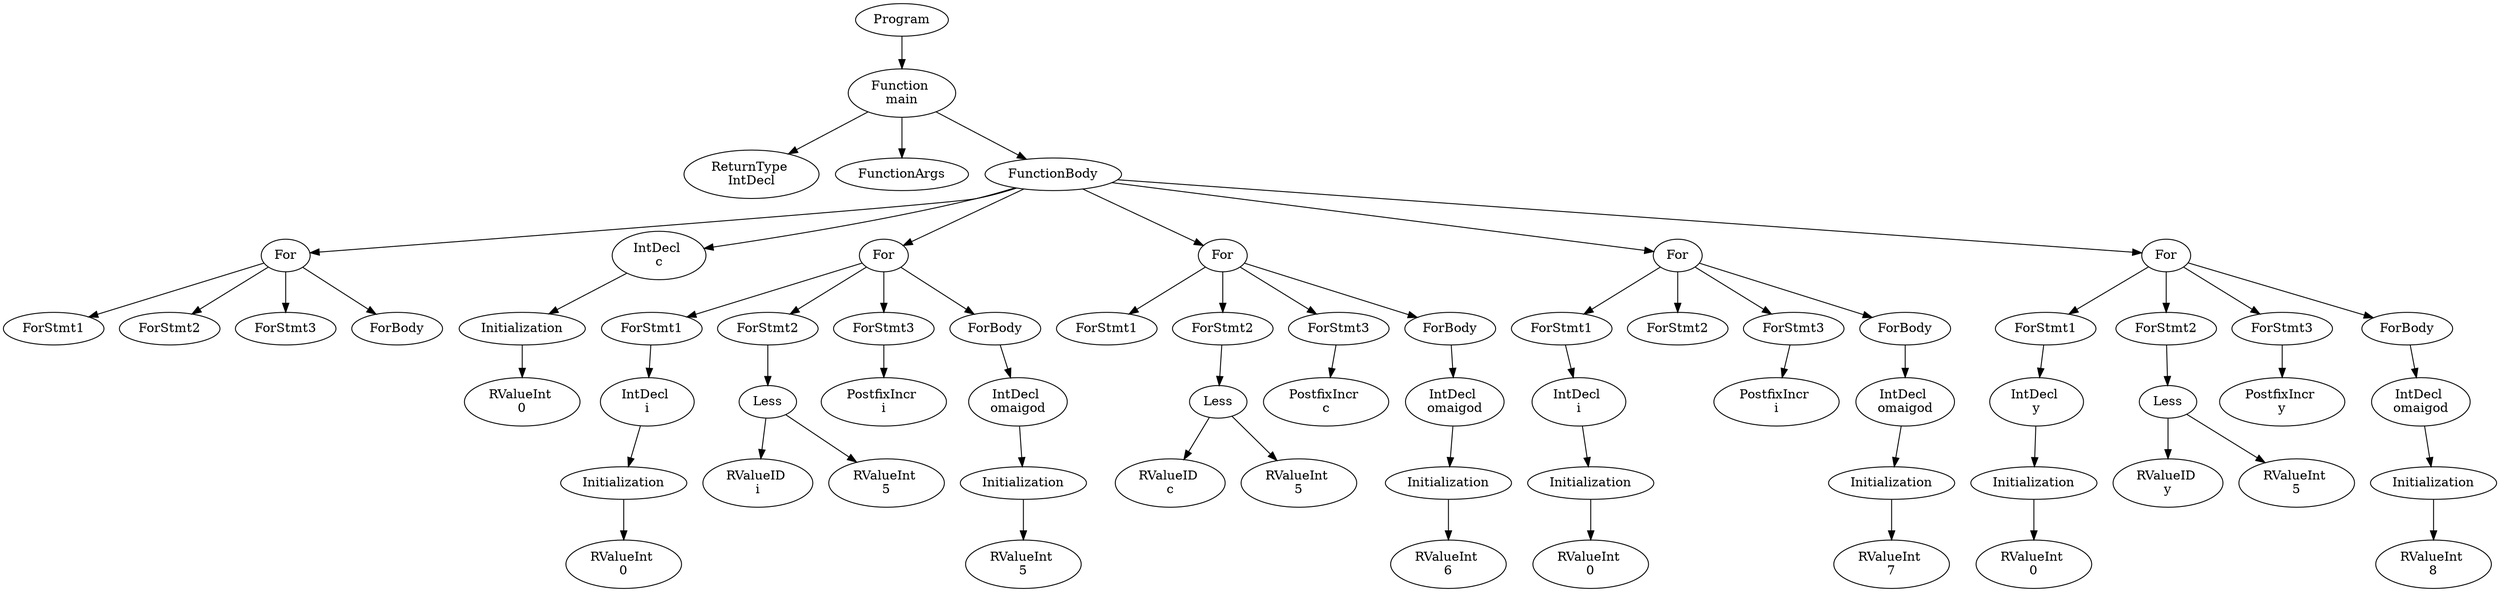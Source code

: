 digraph AST {
1 [label="Program"];
2 [label="Function \nmain"];
3 [label="ReturnType \nIntDecl"];
4 [label="FunctionArgs"];
5 [label="FunctionBody"];
6 [label="For"];
7 [label="ForStmt1"];
8 [label="ForStmt2"];
9 [label="ForStmt3"];
10 [label="ForBody"];
6 -> 7;
6 -> 8;
6 -> 9;
6 -> 10;
11 [label="IntDecl \nc"];
12 [label="Initialization"];
13 [label="RValueInt \n0"];
12 -> 13;
11 -> 12;
14 [label="For"];
15 [label="ForStmt1"];
16 [label="IntDecl \ni"];
17 [label="Initialization"];
18 [label="RValueInt \n0"];
17 -> 18;
16 -> 17;
15 -> 16;
19 [label="ForStmt2"];
20 [label="Less"];
21 [label="RValueID \ni"];
22 [label="RValueInt \n5"];
20 -> 21;
20 -> 22;
19 -> 20;
23 [label="ForStmt3"];
24 [label="PostfixIncr \ni"];
23 -> 24;
25 [label="ForBody"];
26 [label="IntDecl \nomaigod"];
27 [label="Initialization"];
28 [label="RValueInt \n5"];
27 -> 28;
26 -> 27;
25 -> 26;
14 -> 15;
14 -> 19;
14 -> 23;
14 -> 25;
29 [label="For"];
30 [label="ForStmt1"];
31 [label="ForStmt2"];
32 [label="Less"];
33 [label="RValueID \nc"];
34 [label="RValueInt \n5"];
32 -> 33;
32 -> 34;
31 -> 32;
35 [label="ForStmt3"];
36 [label="PostfixIncr \nc"];
35 -> 36;
37 [label="ForBody"];
38 [label="IntDecl \nomaigod"];
39 [label="Initialization"];
40 [label="RValueInt \n6"];
39 -> 40;
38 -> 39;
37 -> 38;
29 -> 30;
29 -> 31;
29 -> 35;
29 -> 37;
41 [label="For"];
42 [label="ForStmt1"];
43 [label="IntDecl \ni"];
44 [label="Initialization"];
45 [label="RValueInt \n0"];
44 -> 45;
43 -> 44;
42 -> 43;
46 [label="ForStmt2"];
47 [label="ForStmt3"];
48 [label="PostfixIncr \ni"];
47 -> 48;
49 [label="ForBody"];
50 [label="IntDecl \nomaigod"];
51 [label="Initialization"];
52 [label="RValueInt \n7"];
51 -> 52;
50 -> 51;
49 -> 50;
41 -> 42;
41 -> 46;
41 -> 47;
41 -> 49;
53 [label="For"];
54 [label="ForStmt1"];
55 [label="IntDecl \ny"];
56 [label="Initialization"];
57 [label="RValueInt \n0"];
56 -> 57;
55 -> 56;
54 -> 55;
58 [label="ForStmt2"];
59 [label="Less"];
60 [label="RValueID \ny"];
61 [label="RValueInt \n5"];
59 -> 60;
59 -> 61;
58 -> 59;
62 [label="ForStmt3"];
63 [label="PostfixIncr \ny"];
62 -> 63;
64 [label="ForBody"];
65 [label="IntDecl \nomaigod"];
66 [label="Initialization"];
67 [label="RValueInt \n8"];
66 -> 67;
65 -> 66;
64 -> 65;
53 -> 54;
53 -> 58;
53 -> 62;
53 -> 64;
5 -> 6;
5 -> 11;
5 -> 14;
5 -> 29;
5 -> 41;
5 -> 53;
2 -> 3;
2 -> 4;
2 -> 5;
1 -> 2;
}